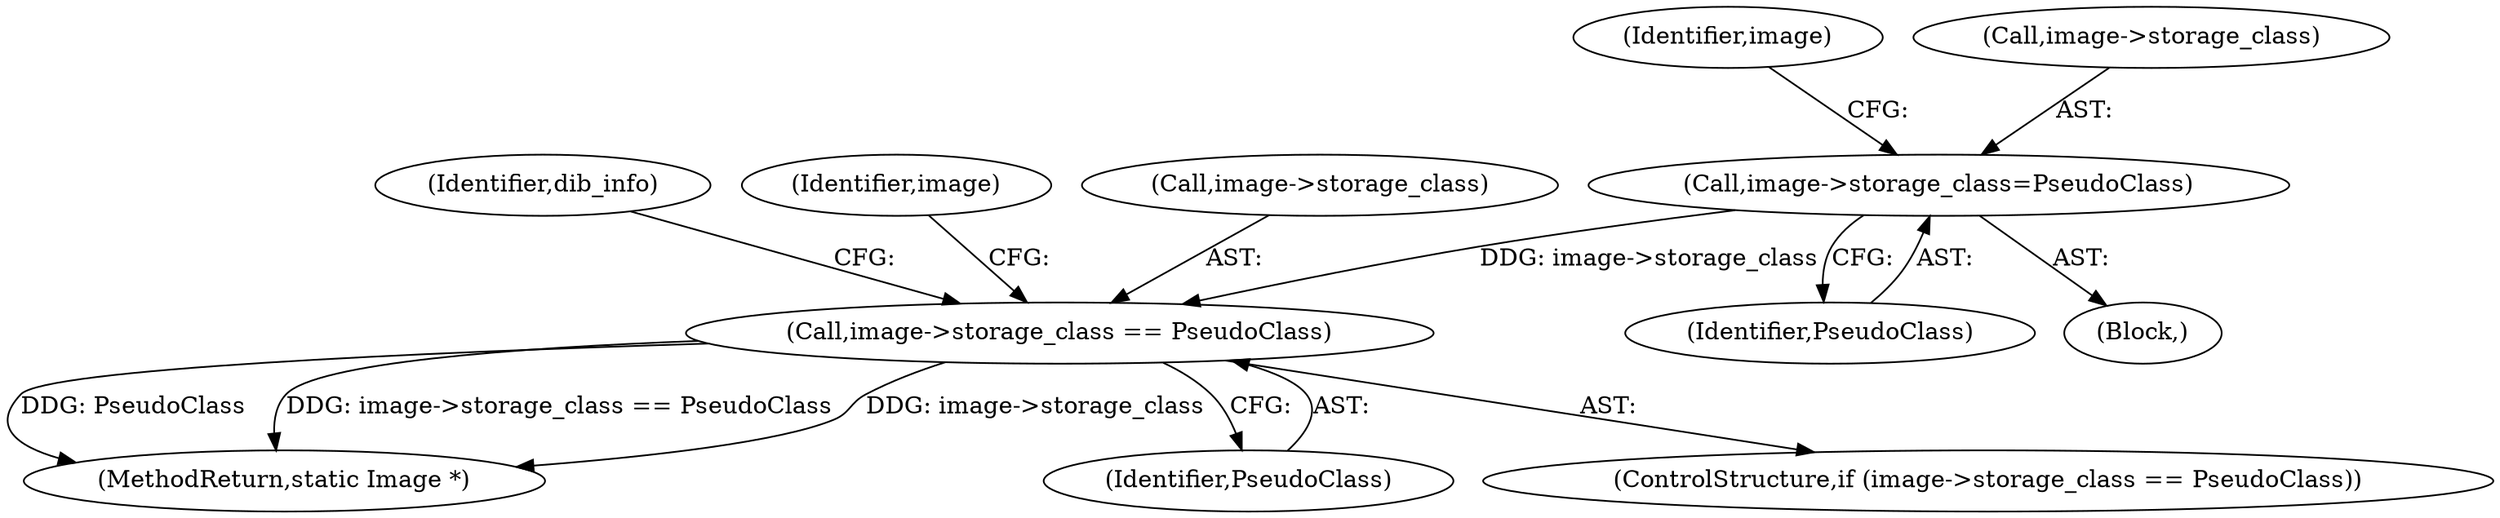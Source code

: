 digraph "0_ImageMagick_f6e9d0d9955e85bdd7540b251cd50d598dacc5e6_10@pointer" {
"1000372" [label="(Call,image->storage_class=PseudoClass)"];
"1000468" [label="(Call,image->storage_class == PseudoClass)"];
"1000379" [label="(Identifier,image)"];
"1000609" [label="(Identifier,dib_info)"];
"1000480" [label="(Identifier,image)"];
"1000469" [label="(Call,image->storage_class)"];
"1001646" [label="(MethodReturn,static Image *)"];
"1000373" [label="(Call,image->storage_class)"];
"1000472" [label="(Identifier,PseudoClass)"];
"1000376" [label="(Identifier,PseudoClass)"];
"1000467" [label="(ControlStructure,if (image->storage_class == PseudoClass))"];
"1000372" [label="(Call,image->storage_class=PseudoClass)"];
"1000468" [label="(Call,image->storage_class == PseudoClass)"];
"1000370" [label="(Block,)"];
"1000372" -> "1000370"  [label="AST: "];
"1000372" -> "1000376"  [label="CFG: "];
"1000373" -> "1000372"  [label="AST: "];
"1000376" -> "1000372"  [label="AST: "];
"1000379" -> "1000372"  [label="CFG: "];
"1000372" -> "1000468"  [label="DDG: image->storage_class"];
"1000468" -> "1000467"  [label="AST: "];
"1000468" -> "1000472"  [label="CFG: "];
"1000469" -> "1000468"  [label="AST: "];
"1000472" -> "1000468"  [label="AST: "];
"1000480" -> "1000468"  [label="CFG: "];
"1000609" -> "1000468"  [label="CFG: "];
"1000468" -> "1001646"  [label="DDG: PseudoClass"];
"1000468" -> "1001646"  [label="DDG: image->storage_class == PseudoClass"];
"1000468" -> "1001646"  [label="DDG: image->storage_class"];
}
